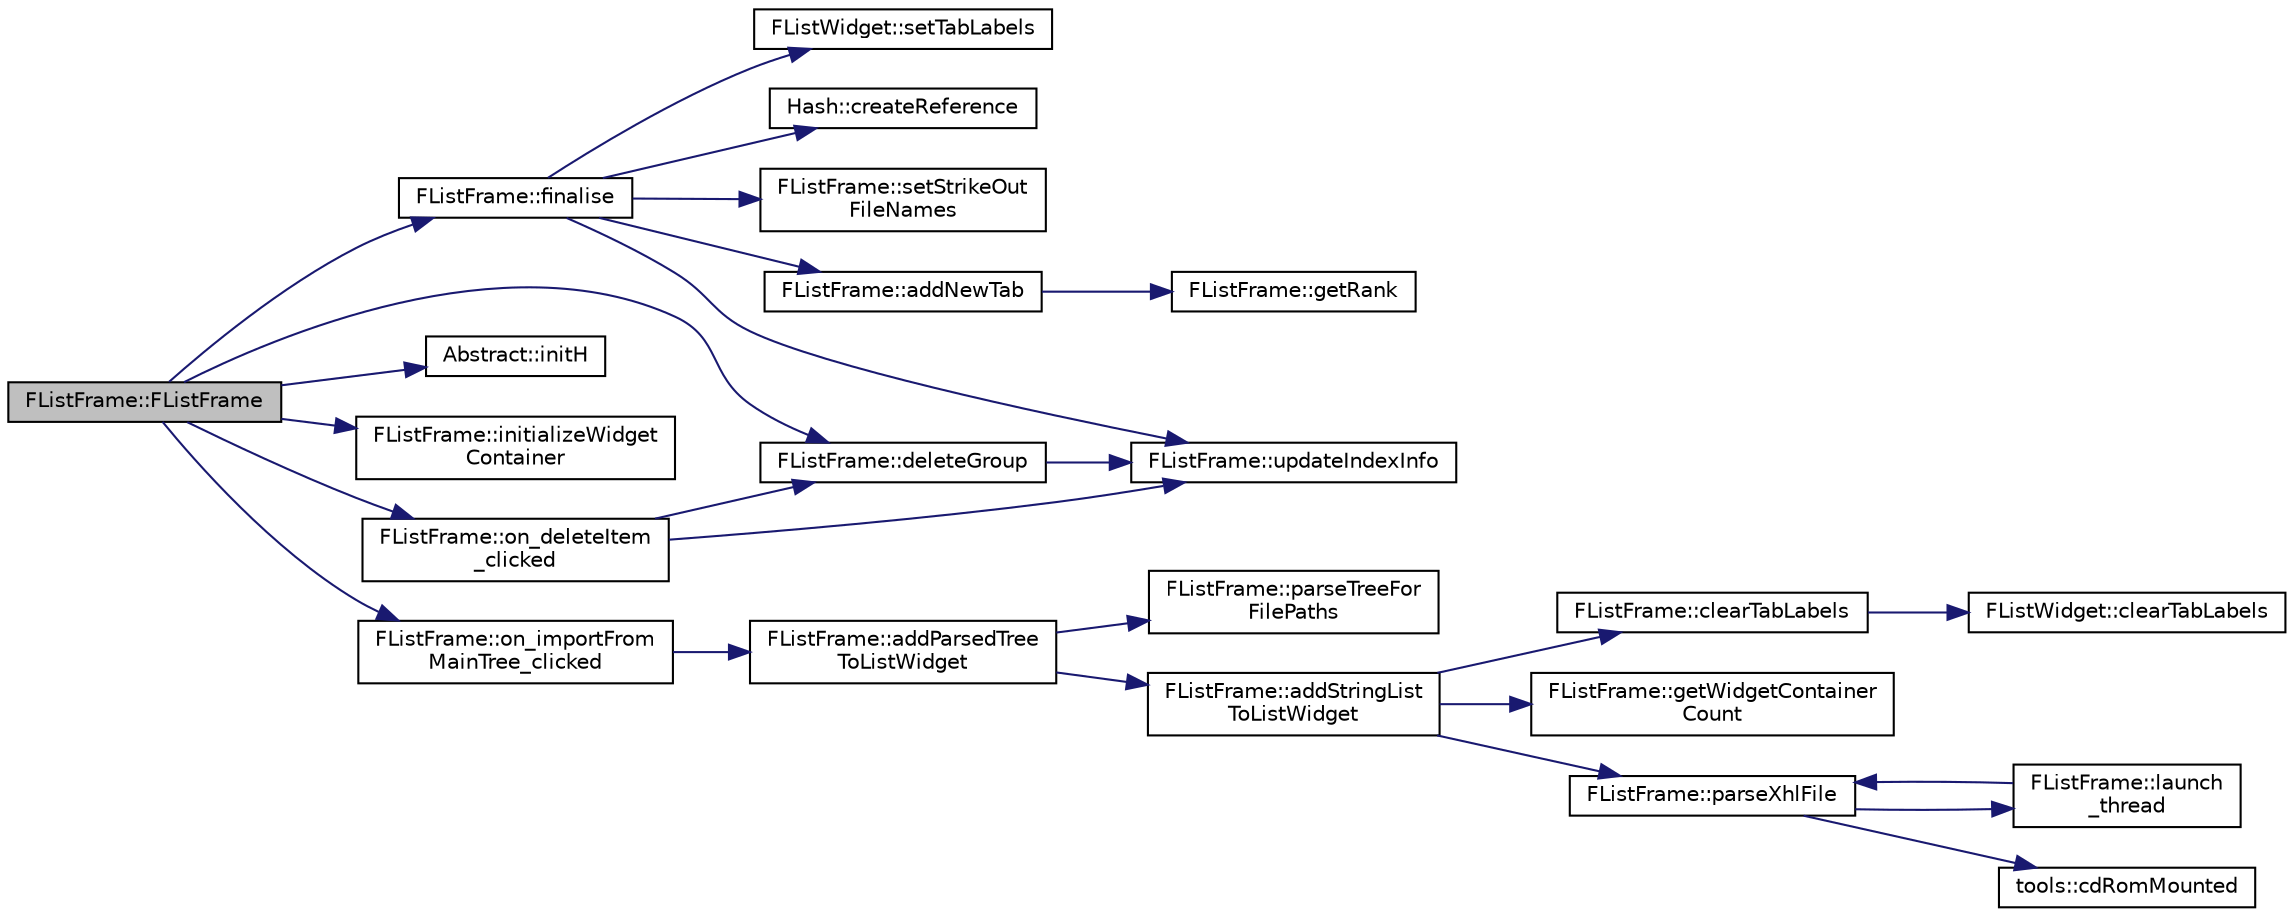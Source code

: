 digraph "FListFrame::FListFrame"
{
 // INTERACTIVE_SVG=YES
  edge [fontname="Helvetica",fontsize="10",labelfontname="Helvetica",labelfontsize="10"];
  node [fontname="Helvetica",fontsize="10",shape=record];
  rankdir="LR";
  Node0 [label="FListFrame::FListFrame",height=0.2,width=0.4,color="black", fillcolor="grey75", style="filled", fontcolor="black"];
  Node0 -> Node1 [color="midnightblue",fontsize="10",style="solid",fontname="Helvetica"];
  Node1 [label="FListFrame::deleteGroup",height=0.2,width=0.4,color="black", fillcolor="white", style="filled",URL="$class_f_list_frame.html#a1fda46dc7cfe6a661d2e2d1c66638134"];
  Node1 -> Node2 [color="midnightblue",fontsize="10",style="solid",fontname="Helvetica"];
  Node2 [label="FListFrame::updateIndexInfo",height=0.2,width=0.4,color="black", fillcolor="white", style="filled",URL="$class_f_list_frame.html#a356ad4309df1e931fb3ee12ad88054fb",tooltip="Actualise currentWidget, row et currentIndex. "];
  Node0 -> Node3 [color="midnightblue",fontsize="10",style="solid",fontname="Helvetica"];
  Node3 [label="FListFrame::finalise",height=0.2,width=0.4,color="black", fillcolor="white", style="filled",URL="$class_f_list_frame.html#aa993bd2e0b975a839c6f8b46dea4690c"];
  Node3 -> Node4 [color="midnightblue",fontsize="10",style="solid",fontname="Helvetica"];
  Node4 [label="FListFrame::addNewTab",height=0.2,width=0.4,color="black", fillcolor="white", style="filled",URL="$class_f_list_frame.html#a5c6ce884a0169251e359364921d1f89c"];
  Node4 -> Node5 [color="midnightblue",fontsize="10",style="solid",fontname="Helvetica"];
  Node5 [label="FListFrame::getRank",height=0.2,width=0.4,color="black", fillcolor="white", style="filled",URL="$class_f_list_frame.html#a4bf0d0d8e56418df395b020d2e66db5f",tooltip="Récupère la taille courante (0-based) du conteneur FListFrame::widgetContainer. "];
  Node3 -> Node2 [color="midnightblue",fontsize="10",style="solid",fontname="Helvetica"];
  Node3 -> Node6 [color="midnightblue",fontsize="10",style="solid",fontname="Helvetica"];
  Node6 [label="FListWidget::setTabLabels",height=0.2,width=0.4,color="black", fillcolor="white", style="filled",URL="$class_f_list_widget.html#aac6eaaeb9946354f743394b54c84a6a7"];
  Node3 -> Node7 [color="midnightblue",fontsize="10",style="solid",fontname="Helvetica"];
  Node7 [label="Hash::createReference",height=0.2,width=0.4,color="black", fillcolor="white", style="filled",URL="$class_hash.html#a2ac10203aa8b32a04d9088e08ddbaab4"];
  Node3 -> Node8 [color="midnightblue",fontsize="10",style="solid",fontname="Helvetica"];
  Node8 [label="FListFrame::setStrikeOut\lFileNames",height=0.2,width=0.4,color="black", fillcolor="white", style="filled",URL="$class_f_list_frame.html#a560addf9867fbd5d05fbdb024e5b272c"];
  Node0 -> Node9 [color="midnightblue",fontsize="10",style="solid",fontname="Helvetica"];
  Node9 [label="Abstract::initH",height=0.2,width=0.4,color="black", fillcolor="white", style="filled",URL="$struct_abstract.html#af7b700041c9d75de3f642f15ece3e6ae",tooltip="Réinitialiser toutes les valeurs du de la table de hachage Hash::wrapper. "];
  Node0 -> Node10 [color="midnightblue",fontsize="10",style="solid",fontname="Helvetica"];
  Node10 [label="FListFrame::initializeWidget\lContainer",height=0.2,width=0.4,color="black", fillcolor="white", style="filled",URL="$class_f_list_frame.html#a018583305b4464d69c66805aceb1a2ac",tooltip="Initialise le conteneur de composants widgetContainer à blanc. "];
  Node0 -> Node11 [color="midnightblue",fontsize="10",style="solid",fontname="Helvetica"];
  Node11 [label="FListFrame::on_deleteItem\l_clicked",height=0.2,width=0.4,color="black", fillcolor="white", style="filled",URL="$class_f_list_frame.html#a3b18347a90f89b4423e8a543f0c1c47c"];
  Node11 -> Node2 [color="midnightblue",fontsize="10",style="solid",fontname="Helvetica"];
  Node11 -> Node1 [color="midnightblue",fontsize="10",style="solid",fontname="Helvetica"];
  Node0 -> Node12 [color="midnightblue",fontsize="10",style="solid",fontname="Helvetica"];
  Node12 [label="FListFrame::on_importFrom\lMainTree_clicked",height=0.2,width=0.4,color="black", fillcolor="white", style="filled",URL="$class_f_list_frame.html#ac14c494842340a0438766256c01f83bc"];
  Node12 -> Node13 [color="midnightblue",fontsize="10",style="solid",fontname="Helvetica"];
  Node13 [label="FListFrame::addParsedTree\lToListWidget",height=0.2,width=0.4,color="black", fillcolor="white", style="filled",URL="$class_f_list_frame.html#a4228ed10f2d800b92ff34e2f25edcd8c",tooltip="Ajoute les fichiers d&#39;une portion d&#39;arborescence de fichiers au composant courant de l&#39;onglet central..."];
  Node13 -> Node14 [color="midnightblue",fontsize="10",style="solid",fontname="Helvetica"];
  Node14 [label="FListFrame::parseTreeFor\lFilePaths",height=0.2,width=0.4,color="black", fillcolor="white", style="filled",URL="$class_f_list_frame.html#ae166a8e51ccbb22a5aa2f1d885507565"];
  Node13 -> Node15 [color="midnightblue",fontsize="10",style="solid",fontname="Helvetica"];
  Node15 [label="FListFrame::addStringList\lToListWidget",height=0.2,width=0.4,color="black", fillcolor="white", style="filled",URL="$class_f_list_frame.html#af8c91e66c02e4c6f1f0fb66097903b73"];
  Node15 -> Node16 [color="midnightblue",fontsize="10",style="solid",fontname="Helvetica"];
  Node16 [label="FListFrame::clearTabLabels",height=0.2,width=0.4,color="black", fillcolor="white", style="filled",URL="$class_f_list_frame.html#a9353fe4926e97788a6462c3ee79f6a15"];
  Node16 -> Node17 [color="midnightblue",fontsize="10",style="solid",fontname="Helvetica"];
  Node17 [label="FListWidget::clearTabLabels",height=0.2,width=0.4,color="black", fillcolor="white", style="filled",URL="$class_f_list_widget.html#a74bf008958a87e9055b8ec6573d8e2e9"];
  Node15 -> Node18 [color="midnightblue",fontsize="10",style="solid",fontname="Helvetica"];
  Node18 [label="FListFrame::getWidgetContainer\lCount",height=0.2,width=0.4,color="black", fillcolor="white", style="filled",URL="$class_f_list_frame.html#a0ebe3d7847101344e70c84aff2be39b0",tooltip="Accesseur en lecture du nombre d&#39;éléments (nombre d&#39;onglets) du vecteur widgetContainer. "];
  Node15 -> Node19 [color="midnightblue",fontsize="10",style="solid",fontname="Helvetica"];
  Node19 [label="FListFrame::parseXhlFile",height=0.2,width=0.4,color="black", fillcolor="white", style="filled",URL="$class_f_list_frame.html#a802475894ee1e30753faed81d9f9dc4b",tooltip="Appelle parseXhlFile(const QString&) sur l&#39;ensemble de widgetContainer. "];
  Node19 -> Node20 [color="midnightblue",fontsize="10",style="solid",fontname="Helvetica"];
  Node20 [label="tools::cdRomMounted",height=0.2,width=0.4,color="black", fillcolor="white", style="filled",URL="$classtools.html#a0aa994303a938a76300767d2251b9f85",tooltip="Détecte si un disque optique est monté. "];
  Node19 -> Node21 [color="midnightblue",fontsize="10",style="solid",fontname="Helvetica"];
  Node21 [label="FListFrame::launch\l_thread",height=0.2,width=0.4,color="black", fillcolor="white", style="filled",URL="$class_f_list_frame.html#a22a50157e8c6d287c2b2c08d2b7deee9"];
  Node21 -> Node19 [color="midnightblue",fontsize="10",style="solid",fontname="Helvetica"];
}
